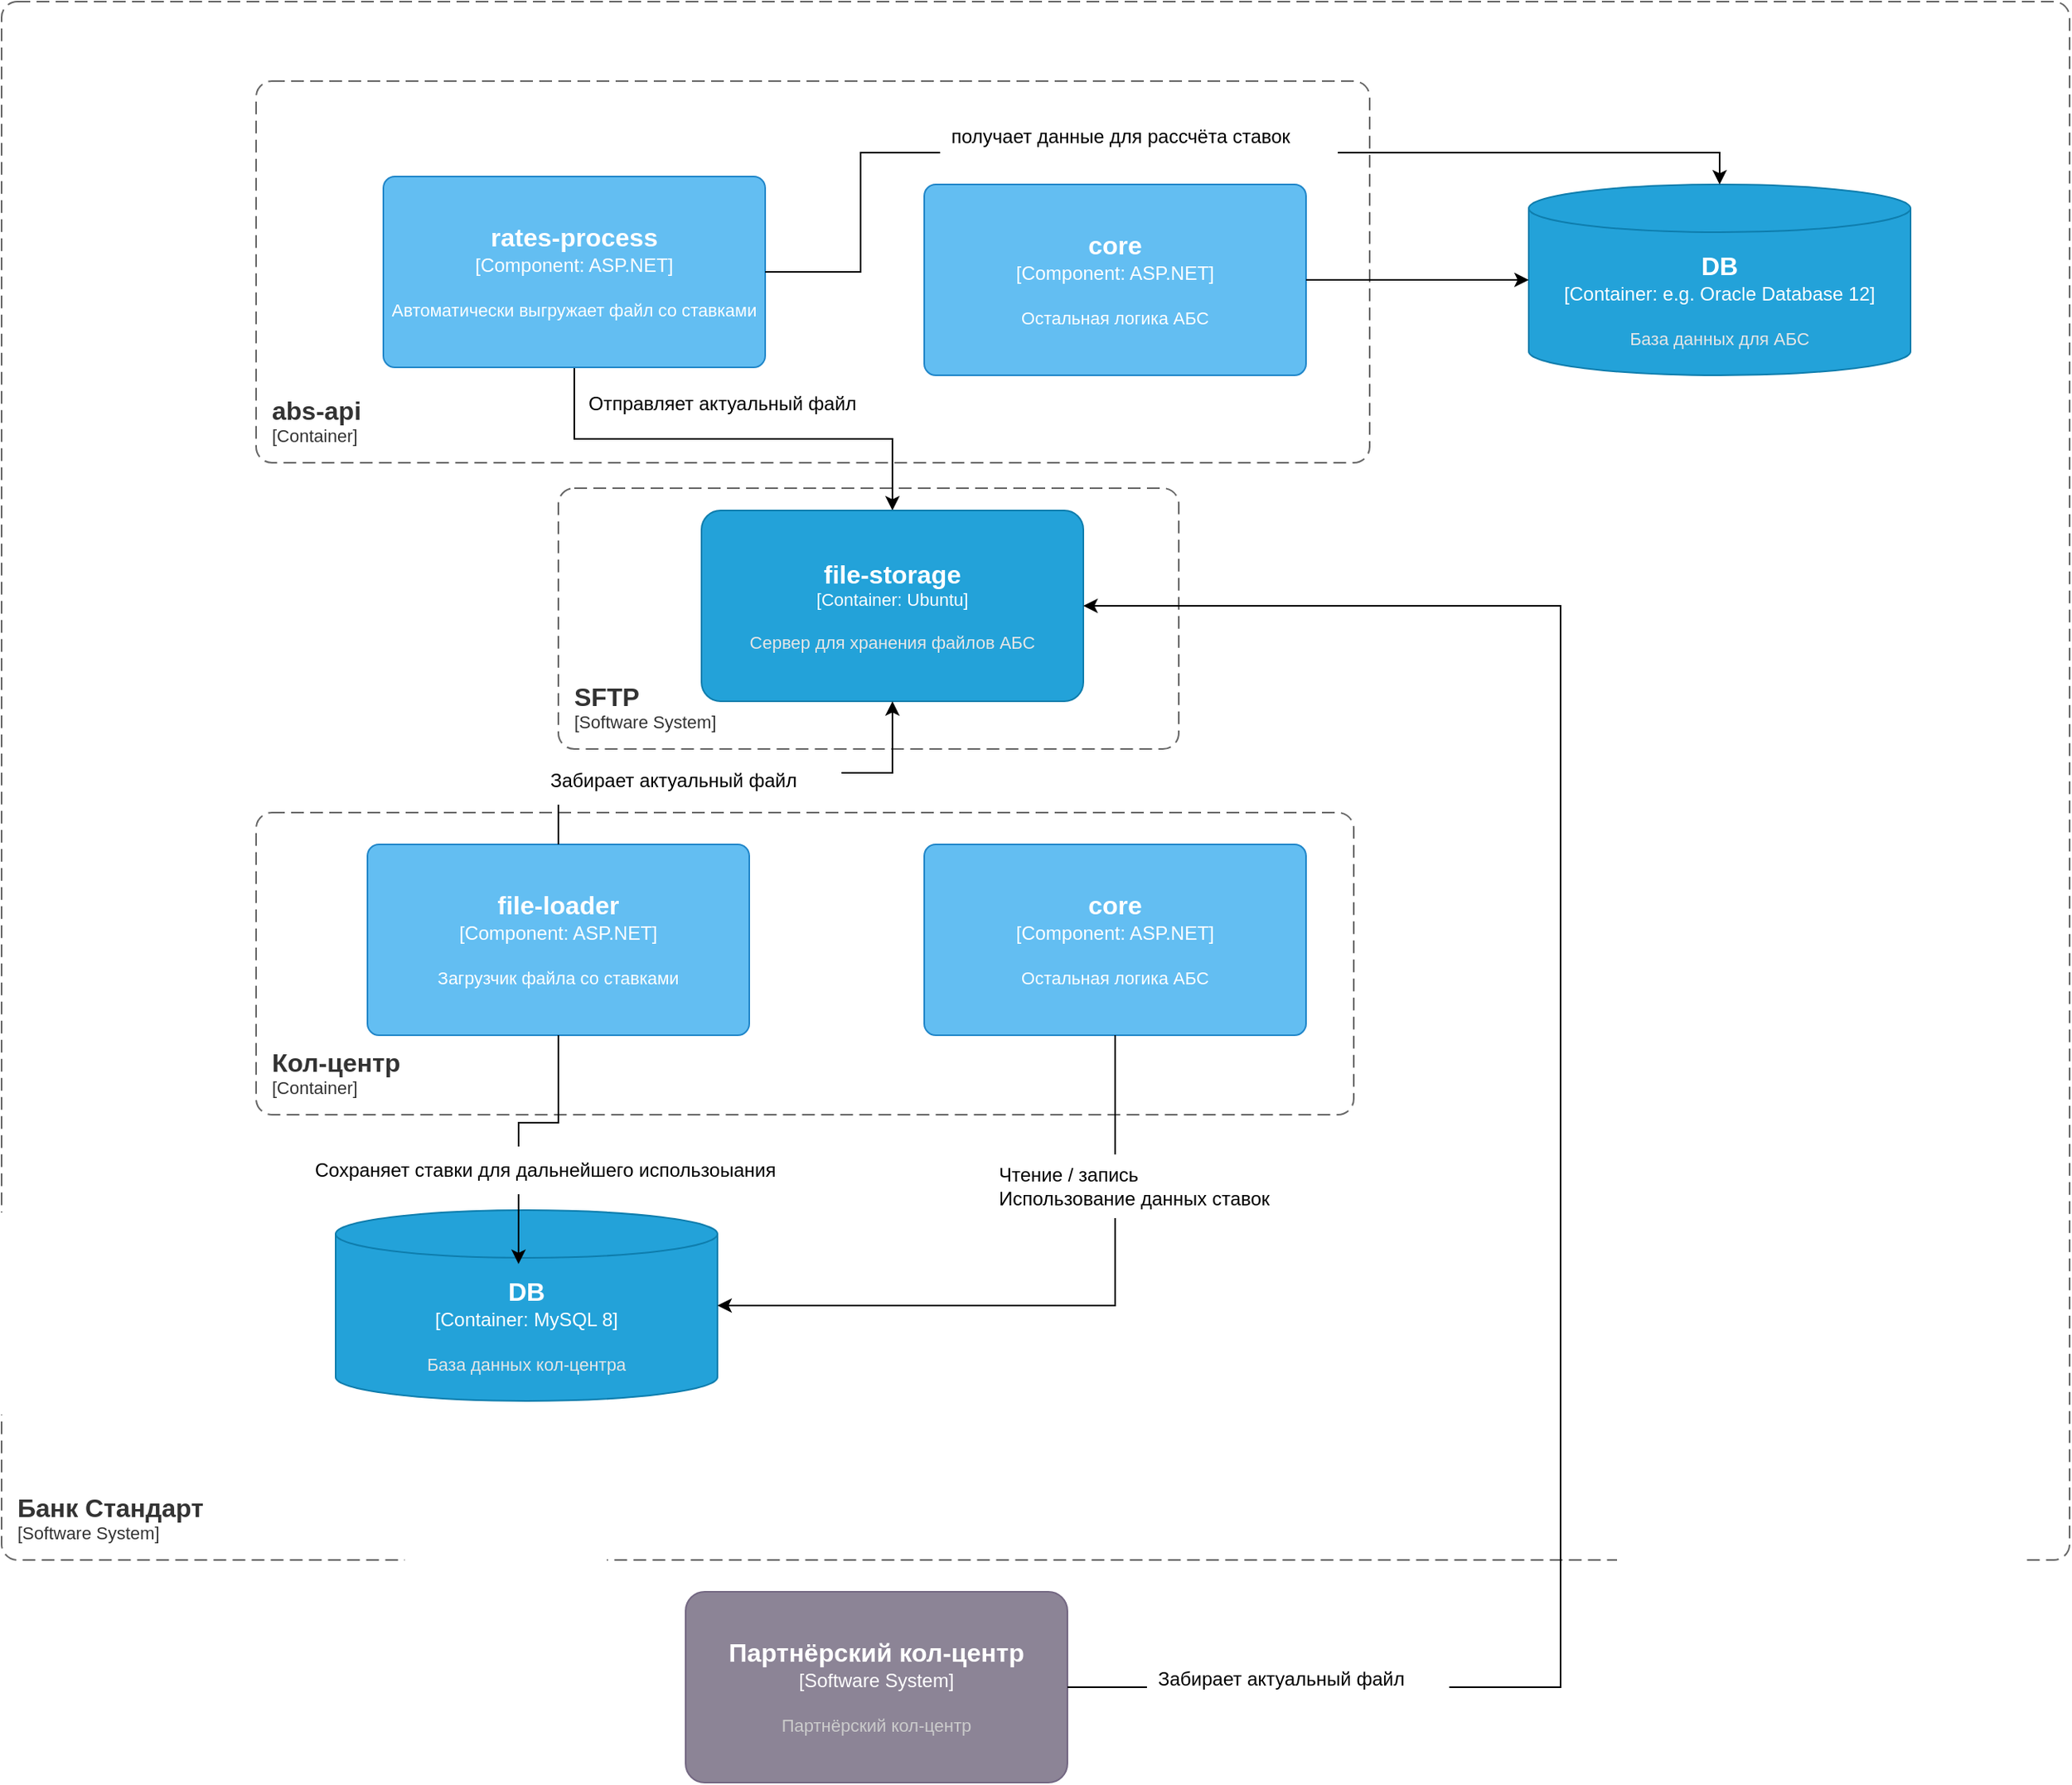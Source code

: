<mxfile version="26.0.9">
  <diagram name="Page-1" id="V4A_wWBvLh1RaS3iCUgB">
    <mxGraphModel dx="3130" dy="1482" grid="1" gridSize="10" guides="1" tooltips="1" connect="1" arrows="1" fold="1" page="1" pageScale="1" pageWidth="850" pageHeight="1100" math="0" shadow="0">
      <root>
        <mxCell id="0" />
        <mxCell id="1" parent="0" />
        <object placeholders="1" c4Name="Кол-центр" c4Type="ContainerScopeBoundary" c4Application="Container" label="&lt;font style=&quot;font-size: 16px&quot;&gt;&lt;b&gt;&lt;div style=&quot;text-align: left&quot;&gt;%c4Name%&lt;/div&gt;&lt;/b&gt;&lt;/font&gt;&lt;div style=&quot;text-align: left&quot;&gt;[%c4Application%]&lt;/div&gt;" id="XG8qwvfBzMc0ld-RjKn0-2">
          <mxCell style="rounded=1;fontSize=11;whiteSpace=wrap;html=1;dashed=1;arcSize=20;fillColor=none;strokeColor=#666666;fontColor=#333333;labelBackgroundColor=none;align=left;verticalAlign=bottom;labelBorderColor=none;spacingTop=0;spacing=10;dashPattern=8 4;metaEdit=1;rotatable=0;perimeter=rectanglePerimeter;noLabel=0;labelPadding=0;allowArrows=0;connectable=0;expand=0;recursiveResize=0;editable=1;pointerEvents=0;absoluteArcSize=1;points=[[0.25,0,0],[0.5,0,0],[0.75,0,0],[1,0.25,0],[1,0.5,0],[1,0.75,0],[0.75,1,0],[0.5,1,0],[0.25,1,0],[0,0.75,0],[0,0.5,0],[0,0.25,0]];" vertex="1" parent="1">
            <mxGeometry x="90" y="690" width="690" height="190" as="geometry" />
          </mxCell>
        </object>
        <object placeholders="1" c4Name="SFTP" c4Type="ContainerScopeBoundary" c4Application="Software System" label="&lt;font style=&quot;font-size: 16px&quot;&gt;&lt;b&gt;&lt;div style=&quot;text-align: left&quot;&gt;%c4Name%&lt;/div&gt;&lt;/b&gt;&lt;/font&gt;&lt;div style=&quot;text-align: left&quot;&gt;[%c4Application%]&lt;/div&gt;" id="XG8qwvfBzMc0ld-RjKn0-4">
          <mxCell style="rounded=1;fontSize=11;whiteSpace=wrap;html=1;dashed=1;arcSize=20;fillColor=none;strokeColor=#666666;fontColor=#333333;labelBackgroundColor=none;align=left;verticalAlign=bottom;labelBorderColor=none;spacingTop=0;spacing=10;dashPattern=8 4;metaEdit=1;rotatable=0;perimeter=rectanglePerimeter;noLabel=0;labelPadding=0;allowArrows=0;connectable=0;expand=0;recursiveResize=0;editable=1;pointerEvents=0;absoluteArcSize=1;points=[[0.25,0,0],[0.5,0,0],[0.75,0,0],[1,0.25,0],[1,0.5,0],[1,0.75,0],[0.75,1,0],[0.5,1,0],[0.25,1,0],[0,0.75,0],[0,0.5,0],[0,0.25,0]];" vertex="1" parent="1">
            <mxGeometry x="280" y="486" width="390" height="164" as="geometry" />
          </mxCell>
        </object>
        <object placeholders="1" c4Name="DB" c4Type="Container" c4Technology="e.g. Oracle Database 12" c4Description="База данных для АБС" label="&lt;font style=&quot;font-size: 16px&quot;&gt;&lt;b&gt;%c4Name%&lt;/b&gt;&lt;/font&gt;&lt;div&gt;[%c4Type%:&amp;nbsp;%c4Technology%]&lt;/div&gt;&lt;br&gt;&lt;div&gt;&lt;font style=&quot;font-size: 11px&quot;&gt;&lt;font color=&quot;#E6E6E6&quot;&gt;%c4Description%&lt;/font&gt;&lt;/div&gt;" id="XG8qwvfBzMc0ld-RjKn0-9">
          <mxCell style="shape=cylinder3;size=15;whiteSpace=wrap;html=1;boundedLbl=1;rounded=0;labelBackgroundColor=none;fillColor=#23A2D9;fontSize=12;fontColor=#ffffff;align=center;strokeColor=#0E7DAD;metaEdit=1;points=[[0.5,0,0],[1,0.25,0],[1,0.5,0],[1,0.75,0],[0.5,1,0],[0,0.75,0],[0,0.5,0],[0,0.25,0]];resizable=0;" vertex="1" parent="1">
            <mxGeometry x="890" y="295" width="240" height="120" as="geometry" />
          </mxCell>
        </object>
        <object placeholders="1" c4Name="abs-api" c4Type="ContainerScopeBoundary" c4Application="Container" label="&lt;font style=&quot;font-size: 16px&quot;&gt;&lt;b&gt;&lt;div style=&quot;text-align: left&quot;&gt;%c4Name%&lt;/div&gt;&lt;/b&gt;&lt;/font&gt;&lt;div style=&quot;text-align: left&quot;&gt;[%c4Application%]&lt;/div&gt;" id="XG8qwvfBzMc0ld-RjKn0-13">
          <mxCell style="rounded=1;fontSize=11;whiteSpace=wrap;html=1;dashed=1;arcSize=20;fillColor=none;strokeColor=#666666;fontColor=#333333;labelBackgroundColor=none;align=left;verticalAlign=bottom;labelBorderColor=none;spacingTop=0;spacing=10;dashPattern=8 4;metaEdit=1;rotatable=0;perimeter=rectanglePerimeter;noLabel=0;labelPadding=0;allowArrows=0;connectable=0;expand=0;recursiveResize=0;editable=1;pointerEvents=0;absoluteArcSize=1;points=[[0.25,0,0],[0.5,0,0],[0.75,0,0],[1,0.25,0],[1,0.5,0],[1,0.75,0],[0.75,1,0],[0.5,1,0],[0.25,1,0],[0,0.75,0],[0,0.5,0],[0,0.25,0]];" vertex="1" parent="1">
            <mxGeometry x="90" y="230" width="700" height="240" as="geometry" />
          </mxCell>
        </object>
        <mxCell id="XG8qwvfBzMc0ld-RjKn0-33" style="edgeStyle=orthogonalEdgeStyle;rounded=0;orthogonalLoop=1;jettySize=auto;html=1;" edge="1" parent="1" source="XG8qwvfBzMc0ld-RjKn0-14" target="XG8qwvfBzMc0ld-RjKn0-20">
          <mxGeometry relative="1" as="geometry" />
        </mxCell>
        <object placeholders="1" c4Name="rates-process" c4Type="Component" c4Technology="ASP.NET" c4Description="Автоматически выгружает файл со ставками" label="&lt;font style=&quot;font-size: 16px&quot;&gt;&lt;b&gt;%c4Name%&lt;/b&gt;&lt;/font&gt;&lt;div&gt;[%c4Type%: %c4Technology%]&lt;/div&gt;&lt;br&gt;&lt;div&gt;&lt;font style=&quot;font-size: 11px&quot;&gt;%c4Description%&lt;/font&gt;&lt;/div&gt;" id="XG8qwvfBzMc0ld-RjKn0-14">
          <mxCell style="rounded=1;whiteSpace=wrap;html=1;labelBackgroundColor=none;fillColor=#63BEF2;fontColor=#ffffff;align=center;arcSize=6;strokeColor=#2086C9;metaEdit=1;resizable=0;points=[[0.25,0,0],[0.5,0,0],[0.75,0,0],[1,0.25,0],[1,0.5,0],[1,0.75,0],[0.75,1,0],[0.5,1,0],[0.25,1,0],[0,0.75,0],[0,0.5,0],[0,0.25,0]];" vertex="1" parent="1">
            <mxGeometry x="170" y="290" width="240" height="120" as="geometry" />
          </mxCell>
        </object>
        <object placeholders="1" c4Name="core" c4Type="Component" c4Technology="ASP.NET" c4Description="Остальная логика АБС" label="&lt;font style=&quot;font-size: 16px&quot;&gt;&lt;b&gt;%c4Name%&lt;/b&gt;&lt;/font&gt;&lt;div&gt;[%c4Type%: %c4Technology%]&lt;/div&gt;&lt;br&gt;&lt;div&gt;&lt;font style=&quot;font-size: 11px&quot;&gt;%c4Description%&lt;/font&gt;&lt;/div&gt;" id="XG8qwvfBzMc0ld-RjKn0-15">
          <mxCell style="rounded=1;whiteSpace=wrap;html=1;labelBackgroundColor=none;fillColor=#63BEF2;fontColor=#ffffff;align=center;arcSize=6;strokeColor=#2086C9;metaEdit=1;resizable=0;points=[[0.25,0,0],[0.5,0,0],[0.75,0,0],[1,0.25,0],[1,0.5,0],[1,0.75,0],[0.75,1,0],[0.5,1,0],[0.25,1,0],[0,0.75,0],[0,0.5,0],[0,0.25,0]];" vertex="1" parent="1">
            <mxGeometry x="510" y="295" width="240" height="120" as="geometry" />
          </mxCell>
        </object>
        <mxCell id="XG8qwvfBzMc0ld-RjKn0-16" style="edgeStyle=orthogonalEdgeStyle;rounded=0;orthogonalLoop=1;jettySize=auto;html=1;entryX=0;entryY=0.5;entryDx=0;entryDy=0;entryPerimeter=0;" edge="1" parent="1" source="XG8qwvfBzMc0ld-RjKn0-15" target="XG8qwvfBzMc0ld-RjKn0-9">
          <mxGeometry relative="1" as="geometry" />
        </mxCell>
        <mxCell id="XG8qwvfBzMc0ld-RjKn0-17" style="edgeStyle=orthogonalEdgeStyle;rounded=0;orthogonalLoop=1;jettySize=auto;html=1;entryX=0.5;entryY=0;entryDx=0;entryDy=0;entryPerimeter=0;" edge="1" parent="1" source="XG8qwvfBzMc0ld-RjKn0-14" target="XG8qwvfBzMc0ld-RjKn0-9">
          <mxGeometry relative="1" as="geometry">
            <Array as="points">
              <mxPoint x="470" y="350" />
              <mxPoint x="470" y="275" />
              <mxPoint x="1010" y="275" />
            </Array>
          </mxGeometry>
        </mxCell>
        <mxCell id="XG8qwvfBzMc0ld-RjKn0-19" value="получает данные для рассчёта ставок" style="text;html=1;align=left;verticalAlign=middle;resizable=0;points=[];autosize=1;strokeColor=none;fillColor=default;spacingLeft=5;" vertex="1" parent="1">
          <mxGeometry x="520" y="250" width="250" height="30" as="geometry" />
        </mxCell>
        <object placeholders="1" c4Name="file-storage" c4Type="Container" c4Technology="Ubuntu" c4Description="Сервер для хранения файлов АБС" label="&lt;font style=&quot;font-size: 16px&quot;&gt;&lt;b&gt;%c4Name%&lt;/b&gt;&lt;/font&gt;&lt;div&gt;[%c4Type%: %c4Technology%]&lt;/div&gt;&lt;br&gt;&lt;div&gt;&lt;font style=&quot;font-size: 11px&quot;&gt;&lt;font color=&quot;#E6E6E6&quot;&gt;%c4Description%&lt;/font&gt;&lt;/div&gt;" id="XG8qwvfBzMc0ld-RjKn0-20">
          <mxCell style="rounded=1;whiteSpace=wrap;html=1;fontSize=11;labelBackgroundColor=none;fillColor=#23A2D9;fontColor=#ffffff;align=center;arcSize=10;strokeColor=#0E7DAD;metaEdit=1;resizable=0;points=[[0.25,0,0],[0.5,0,0],[0.75,0,0],[1,0.25,0],[1,0.5,0],[1,0.75,0],[0.75,1,0],[0.5,1,0],[0.25,1,0],[0,0.75,0],[0,0.5,0],[0,0.25,0]];" vertex="1" parent="1">
            <mxGeometry x="370" y="500" width="240" height="120" as="geometry" />
          </mxCell>
        </object>
        <object placeholders="1" c4Name="DB" c4Type="Container" c4Technology="MySQL 8" c4Description="База данных кол-центра" label="&lt;font style=&quot;font-size: 16px&quot;&gt;&lt;b&gt;%c4Name%&lt;/b&gt;&lt;/font&gt;&lt;div&gt;[%c4Type%:&amp;nbsp;%c4Technology%]&lt;/div&gt;&lt;br&gt;&lt;div&gt;&lt;font style=&quot;font-size: 11px&quot;&gt;&lt;font color=&quot;#E6E6E6&quot;&gt;%c4Description%&lt;/font&gt;&lt;/div&gt;" id="XG8qwvfBzMc0ld-RjKn0-22">
          <mxCell style="shape=cylinder3;size=15;whiteSpace=wrap;html=1;boundedLbl=1;rounded=0;labelBackgroundColor=none;fillColor=#23A2D9;fontSize=12;fontColor=#ffffff;align=center;strokeColor=#0E7DAD;metaEdit=1;points=[[0.5,0,0],[1,0.25,0],[1,0.5,0],[1,0.75,0],[0.5,1,0],[0,0.75,0],[0,0.5,0],[0,0.25,0]];resizable=0;" vertex="1" parent="1">
            <mxGeometry x="140" y="940" width="240" height="120" as="geometry" />
          </mxCell>
        </object>
        <object placeholders="1" c4Name="Банк Стандарт" c4Type="SystemScopeBoundary" c4Application="Software System" label="&lt;font style=&quot;font-size: 16px&quot;&gt;&lt;b&gt;&lt;div style=&quot;text-align: left&quot;&gt;%c4Name%&lt;/div&gt;&lt;/b&gt;&lt;/font&gt;&lt;div style=&quot;text-align: left&quot;&gt;[%c4Application%]&lt;/div&gt;" id="XG8qwvfBzMc0ld-RjKn0-23">
          <mxCell style="rounded=1;fontSize=11;whiteSpace=wrap;html=1;dashed=1;arcSize=20;fillColor=none;strokeColor=#666666;fontColor=#333333;labelBackgroundColor=none;align=left;verticalAlign=bottom;labelBorderColor=none;spacingTop=0;spacing=10;dashPattern=8 4;metaEdit=1;rotatable=0;perimeter=rectanglePerimeter;noLabel=0;labelPadding=0;allowArrows=0;connectable=0;expand=0;recursiveResize=0;editable=1;pointerEvents=0;absoluteArcSize=1;points=[[0.25,0,0],[0.5,0,0],[0.75,0,0],[1,0.25,0],[1,0.5,0],[1,0.75,0],[0.75,1,0],[0.5,1,0],[0.25,1,0],[0,0.75,0],[0,0.5,0],[0,0.25,0]];" vertex="1" parent="1">
            <mxGeometry x="-70" y="180" width="1300" height="980" as="geometry" />
          </mxCell>
        </object>
        <object placeholders="1" c4Name="file-loader" c4Type="Component" c4Technology="ASP.NET" c4Description="Загрузчик файла со ставками" label="&lt;font style=&quot;font-size: 16px&quot;&gt;&lt;b&gt;%c4Name%&lt;/b&gt;&lt;/font&gt;&lt;div&gt;[%c4Type%: %c4Technology%]&lt;/div&gt;&lt;br&gt;&lt;div&gt;&lt;font style=&quot;font-size: 11px&quot;&gt;%c4Description%&lt;/font&gt;&lt;/div&gt;" id="XG8qwvfBzMc0ld-RjKn0-24">
          <mxCell style="rounded=1;whiteSpace=wrap;html=1;labelBackgroundColor=none;fillColor=#63BEF2;fontColor=#ffffff;align=center;arcSize=6;strokeColor=#2086C9;metaEdit=1;resizable=0;points=[[0.25,0,0],[0.5,0,0],[0.75,0,0],[1,0.25,0],[1,0.5,0],[1,0.75,0],[0.75,1,0],[0.5,1,0],[0.25,1,0],[0,0.75,0],[0,0.5,0],[0,0.25,0]];" vertex="1" parent="1">
            <mxGeometry x="160" y="710" width="240" height="120" as="geometry" />
          </mxCell>
        </object>
        <mxCell id="XG8qwvfBzMc0ld-RjKn0-25" style="edgeStyle=orthogonalEdgeStyle;rounded=0;orthogonalLoop=1;jettySize=auto;html=1;entryX=0.479;entryY=0.282;entryDx=0;entryDy=0;entryPerimeter=0;" edge="1" parent="1" source="XG8qwvfBzMc0ld-RjKn0-24" target="XG8qwvfBzMc0ld-RjKn0-22">
          <mxGeometry relative="1" as="geometry" />
        </mxCell>
        <mxCell id="XG8qwvfBzMc0ld-RjKn0-26" value="Сохраняет ставки для дальнейшего использоыания" style="text;html=1;align=left;verticalAlign=middle;resizable=0;points=[];autosize=1;strokeColor=none;fillColor=default;spacingLeft=5;" vertex="1" parent="1">
          <mxGeometry x="120" y="900" width="320" height="30" as="geometry" />
        </mxCell>
        <object placeholders="1" c4Name="core" c4Type="Component" c4Technology="ASP.NET" c4Description="Остальная логика АБС" label="&lt;font style=&quot;font-size: 16px&quot;&gt;&lt;b&gt;%c4Name%&lt;/b&gt;&lt;/font&gt;&lt;div&gt;[%c4Type%: %c4Technology%]&lt;/div&gt;&lt;br&gt;&lt;div&gt;&lt;font style=&quot;font-size: 11px&quot;&gt;%c4Description%&lt;/font&gt;&lt;/div&gt;" id="XG8qwvfBzMc0ld-RjKn0-27">
          <mxCell style="rounded=1;whiteSpace=wrap;html=1;labelBackgroundColor=none;fillColor=#63BEF2;fontColor=#ffffff;align=center;arcSize=6;strokeColor=#2086C9;metaEdit=1;resizable=0;points=[[0.25,0,0],[0.5,0,0],[0.75,0,0],[1,0.25,0],[1,0.5,0],[1,0.75,0],[0.75,1,0],[0.5,1,0],[0.25,1,0],[0,0.75,0],[0,0.5,0],[0,0.25,0]];" vertex="1" parent="1">
            <mxGeometry x="510" y="710" width="240" height="120" as="geometry" />
          </mxCell>
        </object>
        <mxCell id="XG8qwvfBzMc0ld-RjKn0-28" style="edgeStyle=orthogonalEdgeStyle;rounded=0;orthogonalLoop=1;jettySize=auto;html=1;entryX=1;entryY=0.5;entryDx=0;entryDy=0;entryPerimeter=0;exitX=0.5;exitY=1;exitDx=0;exitDy=0;exitPerimeter=0;" edge="1" parent="1" source="XG8qwvfBzMc0ld-RjKn0-27" target="XG8qwvfBzMc0ld-RjKn0-22">
          <mxGeometry relative="1" as="geometry" />
        </mxCell>
        <mxCell id="XG8qwvfBzMc0ld-RjKn0-29" value="Чтение / запись&lt;div&gt;Использование данных ставок&lt;/div&gt;" style="text;html=1;align=left;verticalAlign=middle;resizable=0;points=[];autosize=1;strokeColor=none;fillColor=default;spacingLeft=5;" vertex="1" parent="1">
          <mxGeometry x="550" y="905" width="200" height="40" as="geometry" />
        </mxCell>
        <mxCell id="XG8qwvfBzMc0ld-RjKn0-31" style="edgeStyle=orthogonalEdgeStyle;rounded=0;orthogonalLoop=1;jettySize=auto;html=1;entryX=0.5;entryY=1;entryDx=0;entryDy=0;entryPerimeter=0;exitX=0.5;exitY=0;exitDx=0;exitDy=0;exitPerimeter=0;" edge="1" parent="1" source="XG8qwvfBzMc0ld-RjKn0-24" target="XG8qwvfBzMc0ld-RjKn0-20">
          <mxGeometry relative="1" as="geometry" />
        </mxCell>
        <mxCell id="XG8qwvfBzMc0ld-RjKn0-32" value="Забирает актуальный файл" style="text;html=1;align=left;verticalAlign=middle;resizable=0;points=[];autosize=1;strokeColor=none;fillColor=default;spacingLeft=5;" vertex="1" parent="1">
          <mxGeometry x="268" y="655" width="190" height="30" as="geometry" />
        </mxCell>
        <mxCell id="XG8qwvfBzMc0ld-RjKn0-34" value="Отправляет актуальный файл" style="text;html=1;align=left;verticalAlign=middle;resizable=0;points=[];autosize=1;strokeColor=none;fillColor=default;spacingLeft=5;" vertex="1" parent="1">
          <mxGeometry x="292" y="418" width="200" height="30" as="geometry" />
        </mxCell>
        <object placeholders="1" c4Name="Партнёрский кол-центр" c4Type="Software System" c4Description="Партнёрский кол-центр" label="&lt;font style=&quot;font-size: 16px&quot;&gt;&lt;b&gt;%c4Name%&lt;/b&gt;&lt;/font&gt;&lt;div&gt;[%c4Type%]&lt;/div&gt;&lt;br&gt;&lt;div&gt;&lt;font style=&quot;font-size: 11px&quot;&gt;&lt;font color=&quot;#cccccc&quot;&gt;%c4Description%&lt;/font&gt;&lt;/div&gt;" id="XG8qwvfBzMc0ld-RjKn0-36">
          <mxCell style="rounded=1;whiteSpace=wrap;html=1;labelBackgroundColor=none;fillColor=#8C8496;fontColor=#ffffff;align=center;arcSize=10;strokeColor=#736782;metaEdit=1;resizable=0;points=[[0.25,0,0],[0.5,0,0],[0.75,0,0],[1,0.25,0],[1,0.5,0],[1,0.75,0],[0.75,1,0],[0.5,1,0],[0.25,1,0],[0,0.75,0],[0,0.5,0],[0,0.25,0]];" vertex="1" parent="1">
            <mxGeometry x="360" y="1180" width="240" height="120" as="geometry" />
          </mxCell>
        </object>
        <mxCell id="XG8qwvfBzMc0ld-RjKn0-37" style="edgeStyle=orthogonalEdgeStyle;rounded=0;orthogonalLoop=1;jettySize=auto;html=1;entryX=1;entryY=0.5;entryDx=0;entryDy=0;entryPerimeter=0;exitX=1;exitY=0.5;exitDx=0;exitDy=0;exitPerimeter=0;" edge="1" parent="1" source="XG8qwvfBzMc0ld-RjKn0-36" target="XG8qwvfBzMc0ld-RjKn0-20">
          <mxGeometry relative="1" as="geometry">
            <Array as="points">
              <mxPoint x="910" y="1240" />
              <mxPoint x="910" y="560" />
            </Array>
          </mxGeometry>
        </mxCell>
        <mxCell id="XG8qwvfBzMc0ld-RjKn0-38" value="Забирает актуальный файл" style="text;html=1;align=left;verticalAlign=middle;resizable=0;points=[];autosize=1;strokeColor=none;fillColor=default;spacingLeft=5;" vertex="1" parent="1">
          <mxGeometry x="650" y="1220" width="190" height="30" as="geometry" />
        </mxCell>
      </root>
    </mxGraphModel>
  </diagram>
</mxfile>
